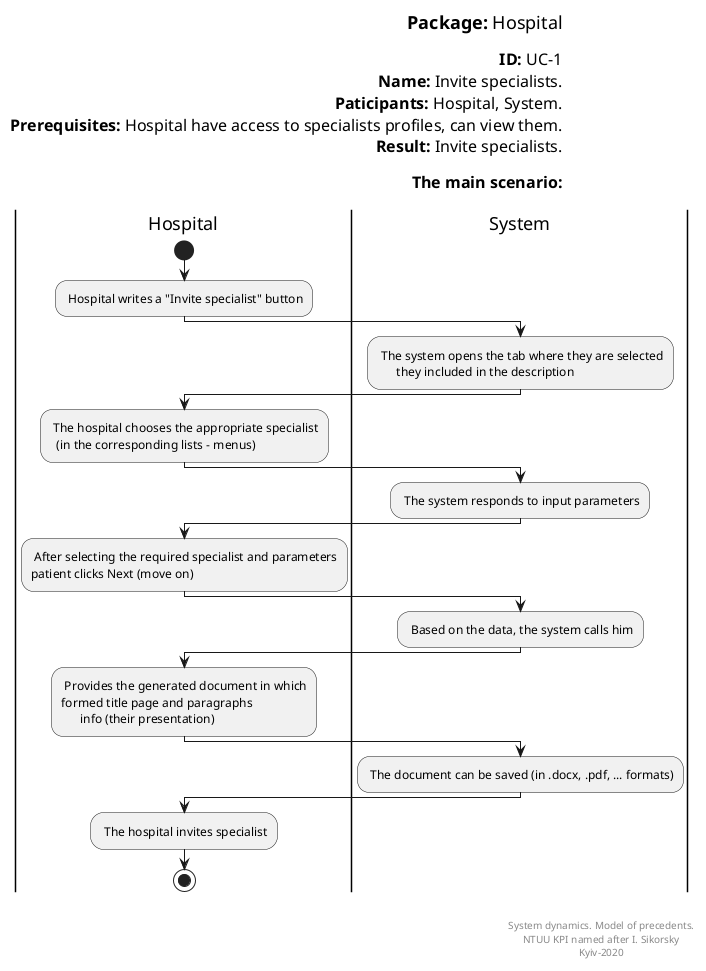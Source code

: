  @startuml Reports Forming
left header
<font color=000 size=18><b>Package:</b> Hospital

<font color=000 size=16><b>ID:</b> UC-1
<font color=000 size=16><b>Name:</b> Invite specialists.
<font color=000 size=16><b>Paticipants:</b> Hospital, System.
<font color=000 size=16><b>Prerequisites:</b> Hospital have access to specialists profiles, can view them.
<font color=000 size=16><b>Result:</b> Invite specialists.

<font color=000 size=16><b>The main scenario:</b>

end header

|Hospital|
start
: Hospital writes a "Invite specialist" button;

|System|
: The system opens the tab where they are selected
       they included in the description;

|Hospital|
: The hospital chooses the appropriate specialist
   (in the corresponding lists - menus);

|System|
: The system responds to input parameters;

|Hospital|
: After selecting the required specialist and parameters
patient clicks Next (move on);

|System|
: Based on the data, the system calls him;

|Hospital|
: Provides the generated document in which
formed title page and paragraphs
       info (their presentation);

|System|
: The document can be saved (in .docx, .pdf, ... formats);

|Hospital|
: The hospital invites specialist;

stop;

right footer


System dynamics. Model of precedents.
NTUU KPI named after I. Sikorsky
Kyiv-2020
end footer

@enduml
